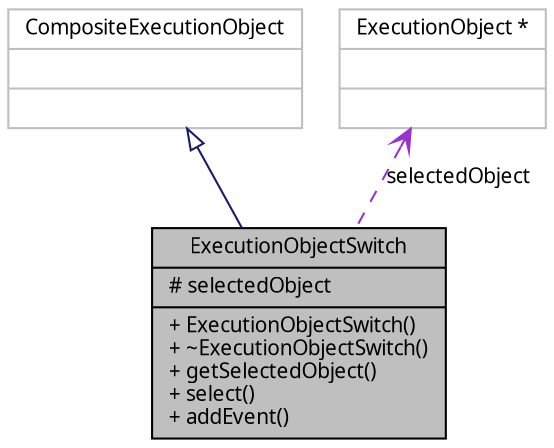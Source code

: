 digraph G
{
  edge [fontname="FreeSans.ttf",fontsize=10,labelfontname="FreeSans.ttf",labelfontsize=10];
  node [fontname="FreeSans.ttf",fontsize=10,shape=record];
  Node1 [label="{ExecutionObjectSwitch\n|# selectedObject\l|+ ExecutionObjectSwitch()\l+ ~ExecutionObjectSwitch()\l+ getSelectedObject()\l+ select()\l+ addEvent()\l}",height=0.2,width=0.4,color="black", fillcolor="grey75", style="filled" fontcolor="black"];
  Node2 -> Node1 [dir=back,color="midnightblue",fontsize=10,style="solid",arrowtail="empty",fontname="FreeSans.ttf"];
  Node2 [label="{CompositeExecutionObject\n||}",height=0.2,width=0.4,color="grey75", fillcolor="white", style="filled"];
  Node3 -> Node1 [dir=back,color="darkorchid3",fontsize=10,style="dashed",label="selectedObject",arrowtail="open",fontname="FreeSans.ttf"];
  Node3 [label="{ExecutionObject *\n||}",height=0.2,width=0.4,color="grey75", fillcolor="white", style="filled"];
}
